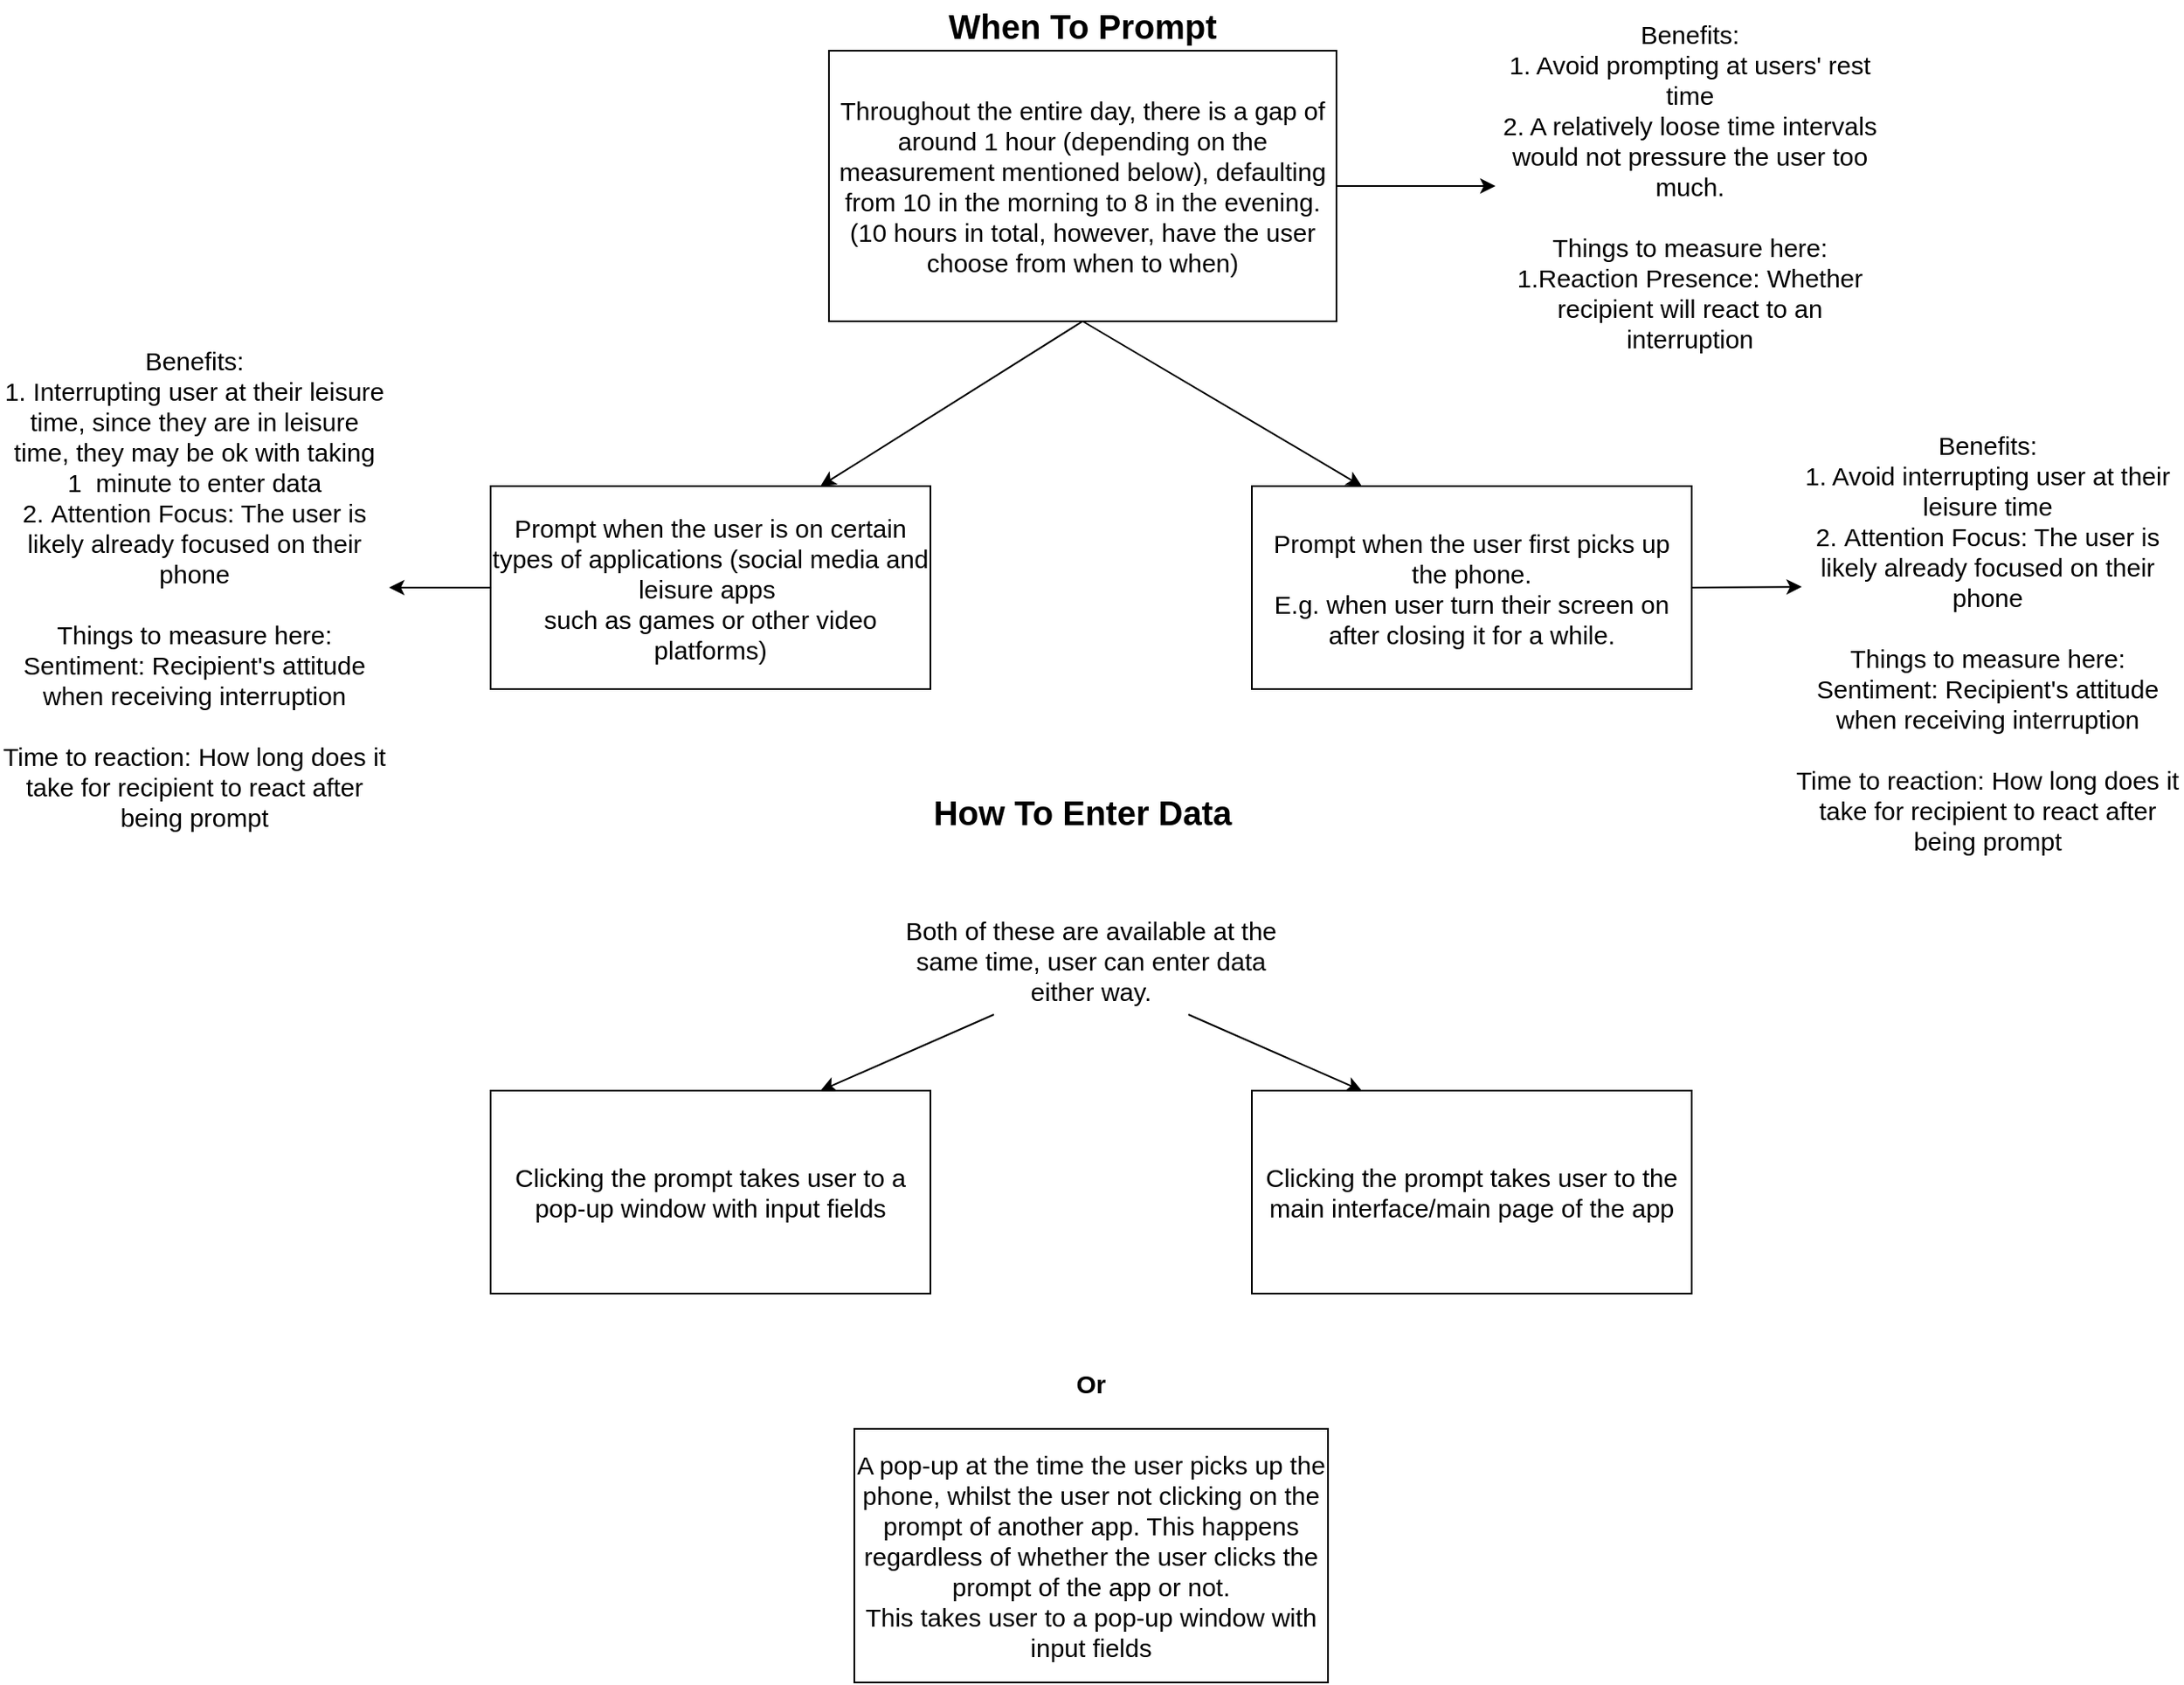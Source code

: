 <mxfile version="24.8.0">
  <diagram name="Page-1" id="H9P_-qq9wg3WAOkpcyzz">
    <mxGraphModel dx="2333" dy="1264" grid="1" gridSize="10" guides="1" tooltips="1" connect="1" arrows="1" fold="1" page="1" pageScale="1" pageWidth="1654" pageHeight="1169" math="0" shadow="0">
      <root>
        <mxCell id="0" />
        <mxCell id="1" parent="0" />
        <mxCell id="q0iDizheb-PmmOYjfkxu-1" value="&lt;font style=&quot;font-size: 15px;&quot;&gt;Throughout the entire day, there is a gap of around 1 hour (depending on the measurement mentioned below), defaulting from 10 in the morning to 8 in the evening.&lt;/font&gt;&lt;div style=&quot;font-size: 15px;&quot;&gt;&lt;font style=&quot;font-size: 15px;&quot;&gt;(10 hours in total, however, have the user choose from when to when)&lt;/font&gt;&lt;/div&gt;" style="rounded=0;whiteSpace=wrap;html=1;" vertex="1" parent="1">
          <mxGeometry x="740" y="70" width="300" height="160" as="geometry" />
        </mxCell>
        <mxCell id="q0iDizheb-PmmOYjfkxu-3" value="" style="endArrow=classic;html=1;rounded=0;entryX=0;entryY=0.5;entryDx=0;entryDy=0;" edge="1" parent="1" source="q0iDizheb-PmmOYjfkxu-1" target="q0iDizheb-PmmOYjfkxu-5">
          <mxGeometry width="50" height="50" relative="1" as="geometry">
            <mxPoint x="1030" y="125" as="sourcePoint" />
            <mxPoint x="1120" y="135" as="targetPoint" />
          </mxGeometry>
        </mxCell>
        <mxCell id="q0iDizheb-PmmOYjfkxu-5" value="&lt;font style=&quot;font-size: 15px;&quot;&gt;Benefits:&lt;/font&gt;&lt;div style=&quot;font-size: 15px;&quot;&gt;&lt;font style=&quot;font-size: 15px;&quot;&gt;1. Avoid prompting at users&#39; rest time&lt;/font&gt;&lt;/div&gt;&lt;div style=&quot;font-size: 15px;&quot;&gt;&lt;font style=&quot;font-size: 15px;&quot;&gt;2. A relatively loose time intervals would not pressure the user too much.&lt;/font&gt;&lt;/div&gt;&lt;div style=&quot;font-size: 15px;&quot;&gt;&lt;font style=&quot;font-size: 15px;&quot;&gt;&lt;br&gt;&lt;/font&gt;&lt;/div&gt;&lt;div style=&quot;font-size: 15px;&quot;&gt;&lt;font style=&quot;font-size: 15px;&quot;&gt;Things to measure here:&lt;/font&gt;&lt;/div&gt;&lt;div style=&quot;font-size: 15px;&quot;&gt;&lt;font style=&quot;font-size: 15px;&quot;&gt;1.Reaction Presence: Whether recipient will react to an interruption&lt;/font&gt;&lt;/div&gt;" style="text;html=1;align=center;verticalAlign=middle;whiteSpace=wrap;rounded=0;" vertex="1" parent="1">
          <mxGeometry x="1134" y="85" width="230" height="130" as="geometry" />
        </mxCell>
        <mxCell id="q0iDizheb-PmmOYjfkxu-7" value="&lt;font style=&quot;font-size: 15px;&quot;&gt;Prompt when the user first picks up the phone.&lt;/font&gt;&lt;div style=&quot;font-size: 15px;&quot;&gt;&lt;font style=&quot;font-size: 15px;&quot;&gt;E.g. when user turn their screen on after closing it for a while.&lt;/font&gt;&lt;/div&gt;" style="rounded=0;whiteSpace=wrap;html=1;" vertex="1" parent="1">
          <mxGeometry x="990" y="327.5" width="260" height="120" as="geometry" />
        </mxCell>
        <mxCell id="q0iDizheb-PmmOYjfkxu-8" value="" style="endArrow=classic;html=1;rounded=0;entryX=0.25;entryY=0;entryDx=0;entryDy=0;exitX=0.5;exitY=1;exitDx=0;exitDy=0;" edge="1" parent="1" source="q0iDizheb-PmmOYjfkxu-1" target="q0iDizheb-PmmOYjfkxu-7">
          <mxGeometry width="50" height="50" relative="1" as="geometry">
            <mxPoint x="1030" y="145" as="sourcePoint" />
            <mxPoint x="1144" y="145" as="targetPoint" />
          </mxGeometry>
        </mxCell>
        <mxCell id="q0iDizheb-PmmOYjfkxu-9" value="&lt;font style=&quot;font-size: 15px;&quot;&gt;Benefits:&lt;/font&gt;&lt;div style=&quot;font-size: 15px;&quot;&gt;&lt;font style=&quot;font-size: 15px;&quot;&gt;1. Avoid interrupting user at their leisure time&lt;/font&gt;&lt;/div&gt;&lt;div style=&quot;font-size: 15px;&quot;&gt;&lt;font style=&quot;font-size: 15px;&quot;&gt;2.&amp;nbsp;&lt;span style=&quot;background-color: initial;&quot;&gt;Attention Focus&lt;/span&gt;&lt;span style=&quot;background-color: initial;&quot;&gt;: The user is likely already focused on their phone&lt;/span&gt;&lt;/font&gt;&lt;/div&gt;&lt;div style=&quot;font-size: 15px;&quot;&gt;&lt;span style=&quot;background-color: initial;&quot;&gt;&lt;font style=&quot;font-size: 15px;&quot;&gt;&lt;br&gt;&lt;/font&gt;&lt;/span&gt;&lt;/div&gt;&lt;div style=&quot;font-size: 15px;&quot;&gt;&lt;span style=&quot;background-color: initial;&quot;&gt;&lt;font style=&quot;font-size: 15px;&quot;&gt;Things to measure here:&lt;/font&gt;&lt;/span&gt;&lt;/div&gt;&lt;div style=&quot;font-size: 15px;&quot;&gt;&lt;span style=&quot;background-color: initial;&quot;&gt;&lt;font style=&quot;font-size: 15px;&quot;&gt;&lt;div&gt;Sentiment: Recipient&#39;s attitude when receiving interruption&lt;/div&gt;&lt;div&gt;&lt;br&gt;&lt;/div&gt;&lt;div&gt;Time to reaction:&amp;nbsp;&lt;span style=&quot;background-color: initial;&quot;&gt;How long does it take for recipient to react after being prompt&lt;/span&gt;&lt;/div&gt;&lt;/font&gt;&lt;/span&gt;&lt;/div&gt;" style="text;html=1;align=center;verticalAlign=middle;whiteSpace=wrap;rounded=0;" vertex="1" parent="1">
          <mxGeometry x="1310" y="335" width="230" height="170" as="geometry" />
        </mxCell>
        <mxCell id="q0iDizheb-PmmOYjfkxu-10" value="" style="endArrow=classic;html=1;rounded=0;entryX=0.022;entryY=0.306;entryDx=0;entryDy=0;exitX=1;exitY=0.5;exitDx=0;exitDy=0;entryPerimeter=0;" edge="1" parent="1" source="q0iDizheb-PmmOYjfkxu-7" target="q0iDizheb-PmmOYjfkxu-9">
          <mxGeometry width="50" height="50" relative="1" as="geometry">
            <mxPoint x="1251" y="339" as="sourcePoint" />
            <mxPoint x="1144" y="145" as="targetPoint" />
          </mxGeometry>
        </mxCell>
        <mxCell id="q0iDizheb-PmmOYjfkxu-11" value="&lt;font style=&quot;font-size: 15px;&quot;&gt;Prompt when the user is on certain types of applications (social media and leisure apps&amp;nbsp;&lt;/font&gt;&lt;div style=&quot;font-size: 15px;&quot;&gt;&lt;font style=&quot;font-size: 15px;&quot;&gt;such as games or other video platforms)&lt;/font&gt;&lt;/div&gt;" style="rounded=0;whiteSpace=wrap;html=1;" vertex="1" parent="1">
          <mxGeometry x="540" y="327.5" width="260" height="120" as="geometry" />
        </mxCell>
        <mxCell id="q0iDizheb-PmmOYjfkxu-12" value="" style="endArrow=classic;html=1;rounded=0;entryX=0.75;entryY=0;entryDx=0;entryDy=0;exitX=0.5;exitY=1;exitDx=0;exitDy=0;" edge="1" parent="1" source="q0iDizheb-PmmOYjfkxu-1" target="q0iDizheb-PmmOYjfkxu-11">
          <mxGeometry width="50" height="50" relative="1" as="geometry">
            <mxPoint x="900" y="205" as="sourcePoint" />
            <mxPoint x="1065" y="295" as="targetPoint" />
          </mxGeometry>
        </mxCell>
        <mxCell id="q0iDizheb-PmmOYjfkxu-13" value="&lt;font style=&quot;font-size: 15px;&quot;&gt;Benefits:&lt;/font&gt;&lt;div style=&quot;font-size: 15px;&quot;&gt;&lt;font style=&quot;font-size: 15px;&quot;&gt;1. Interrupting user at their leisure time, since they are in leisure time, they may be ok with taking 1&amp;nbsp; minute to enter data&lt;/font&gt;&lt;/div&gt;&lt;div style=&quot;font-size: 15px;&quot;&gt;&lt;font style=&quot;font-size: 15px;&quot;&gt;2.&amp;nbsp;&lt;span style=&quot;background-color: initial;&quot;&gt;Attention Focus&lt;/span&gt;&lt;span style=&quot;background-color: initial;&quot;&gt;: The user is likely already focused on their phone&lt;/span&gt;&lt;/font&gt;&lt;/div&gt;&lt;div style=&quot;font-size: 15px;&quot;&gt;&lt;span style=&quot;background-color: initial;&quot;&gt;&lt;font style=&quot;font-size: 15px;&quot;&gt;&lt;br&gt;&lt;/font&gt;&lt;/span&gt;&lt;/div&gt;&lt;div style=&quot;font-size: 15px;&quot;&gt;&lt;div&gt;&lt;span style=&quot;background-color: initial;&quot;&gt;&lt;font style=&quot;font-size: 15px;&quot;&gt;Things to measure here:&lt;/font&gt;&lt;/span&gt;&lt;/div&gt;&lt;div&gt;&lt;span style=&quot;background-color: initial;&quot;&gt;&lt;font style=&quot;font-size: 15px;&quot;&gt;&lt;div&gt;Sentiment: Recipient&#39;s attitude when receiving interruption&lt;/div&gt;&lt;div&gt;&lt;br&gt;&lt;/div&gt;&lt;div&gt;Time to reaction:&amp;nbsp;&lt;span style=&quot;background-color: initial;&quot;&gt;How long does it take for recipient to react after being prompt&lt;/span&gt;&lt;/div&gt;&lt;/font&gt;&lt;/span&gt;&lt;/div&gt;&lt;/div&gt;" style="text;html=1;align=center;verticalAlign=middle;whiteSpace=wrap;rounded=0;" vertex="1" parent="1">
          <mxGeometry x="250" y="285" width="230" height="205" as="geometry" />
        </mxCell>
        <mxCell id="q0iDizheb-PmmOYjfkxu-14" value="" style="endArrow=classic;html=1;rounded=0;entryX=1;entryY=0.5;entryDx=0;entryDy=0;exitX=0;exitY=0.5;exitDx=0;exitDy=0;" edge="1" parent="1" source="q0iDizheb-PmmOYjfkxu-11" target="q0iDizheb-PmmOYjfkxu-13">
          <mxGeometry width="50" height="50" relative="1" as="geometry">
            <mxPoint x="900" y="205" as="sourcePoint" />
            <mxPoint x="775" y="295" as="targetPoint" />
          </mxGeometry>
        </mxCell>
        <mxCell id="q0iDizheb-PmmOYjfkxu-15" value="&lt;b&gt;&lt;font style=&quot;font-size: 20px;&quot;&gt;When To Prompt&lt;/font&gt;&lt;/b&gt;" style="text;html=1;align=center;verticalAlign=middle;whiteSpace=wrap;rounded=0;" vertex="1" parent="1">
          <mxGeometry x="805" y="40" width="170" height="30" as="geometry" />
        </mxCell>
        <mxCell id="q0iDizheb-PmmOYjfkxu-16" value="&lt;font style=&quot;font-size: 15px;&quot;&gt;Clicking the prompt takes user to a pop-up window with input fields&lt;/font&gt;" style="rounded=0;whiteSpace=wrap;html=1;" vertex="1" parent="1">
          <mxGeometry x="540" y="685" width="260" height="120" as="geometry" />
        </mxCell>
        <mxCell id="q0iDizheb-PmmOYjfkxu-17" value="&lt;b&gt;&lt;font style=&quot;font-size: 20px;&quot;&gt;How To Enter Data&lt;/font&gt;&lt;/b&gt;" style="text;html=1;align=center;verticalAlign=middle;whiteSpace=wrap;rounded=0;" vertex="1" parent="1">
          <mxGeometry x="790" y="505" width="200" height="30" as="geometry" />
        </mxCell>
        <mxCell id="q0iDizheb-PmmOYjfkxu-18" value="&lt;font style=&quot;font-size: 15px;&quot;&gt;Clicking the prompt takes user to the main interface/main page of the app&lt;/font&gt;" style="rounded=0;whiteSpace=wrap;html=1;" vertex="1" parent="1">
          <mxGeometry x="990" y="685" width="260" height="120" as="geometry" />
        </mxCell>
        <mxCell id="q0iDizheb-PmmOYjfkxu-19" value="&lt;font style=&quot;font-size: 15px;&quot;&gt;Both of these are available at the same time, user can enter data either way.&lt;/font&gt;" style="text;html=1;align=center;verticalAlign=middle;whiteSpace=wrap;rounded=0;" vertex="1" parent="1">
          <mxGeometry x="780" y="575" width="230" height="65" as="geometry" />
        </mxCell>
        <mxCell id="q0iDizheb-PmmOYjfkxu-20" value="" style="endArrow=classic;html=1;rounded=0;entryX=0.75;entryY=0;entryDx=0;entryDy=0;exitX=0.25;exitY=1;exitDx=0;exitDy=0;" edge="1" parent="1" source="q0iDizheb-PmmOYjfkxu-19" target="q0iDizheb-PmmOYjfkxu-16">
          <mxGeometry width="50" height="50" relative="1" as="geometry">
            <mxPoint x="550" y="355" as="sourcePoint" />
            <mxPoint x="500" y="355" as="targetPoint" />
          </mxGeometry>
        </mxCell>
        <mxCell id="q0iDizheb-PmmOYjfkxu-21" value="" style="endArrow=classic;html=1;rounded=0;entryX=0.25;entryY=0;entryDx=0;entryDy=0;exitX=0.75;exitY=1;exitDx=0;exitDy=0;" edge="1" parent="1" source="q0iDizheb-PmmOYjfkxu-19" target="q0iDizheb-PmmOYjfkxu-18">
          <mxGeometry width="50" height="50" relative="1" as="geometry">
            <mxPoint x="560" y="365" as="sourcePoint" />
            <mxPoint x="510" y="365" as="targetPoint" />
          </mxGeometry>
        </mxCell>
        <mxCell id="q0iDizheb-PmmOYjfkxu-22" value="&lt;font style=&quot;font-size: 15px;&quot;&gt;A pop-up at the time the user picks up the phone, whilst the user not clicking on the prompt of another app. This happens regardless of whether the user clicks the prompt of the app or not.&lt;/font&gt;&lt;div&gt;&lt;font style=&quot;font-size: 15px;&quot;&gt;This takes user to a pop-up window with input fields&lt;/font&gt;&lt;/div&gt;" style="rounded=0;whiteSpace=wrap;html=1;" vertex="1" parent="1">
          <mxGeometry x="755" y="885" width="280" height="150" as="geometry" />
        </mxCell>
        <mxCell id="q0iDizheb-PmmOYjfkxu-23" value="&lt;font style=&quot;font-size: 15px;&quot;&gt;&lt;b&gt;Or&lt;/b&gt;&lt;/font&gt;" style="text;html=1;align=center;verticalAlign=middle;whiteSpace=wrap;rounded=0;" vertex="1" parent="1">
          <mxGeometry x="780" y="825" width="230" height="65" as="geometry" />
        </mxCell>
      </root>
    </mxGraphModel>
  </diagram>
</mxfile>

